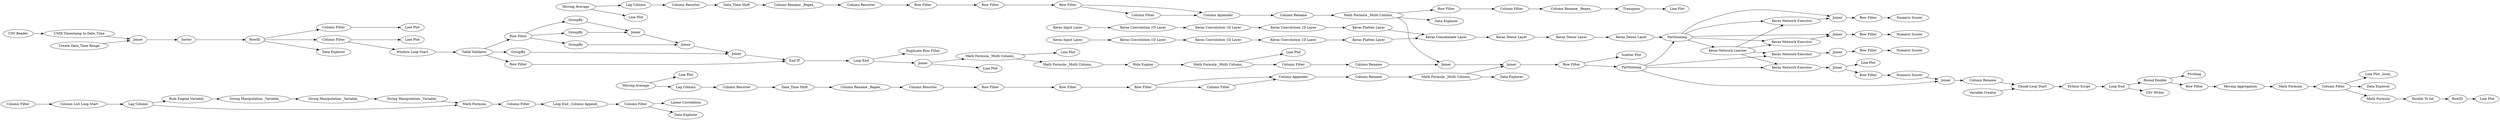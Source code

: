 digraph {
	"3864008622477282606_22" [label="String Manipulation _Variable_"]
	"4849801543873048784_65" [label="Line Plot _local_"]
	"4263266344465297277_18" [label="Column Rename _Regex_"]
	"-6059480562106620668_46" [label=Joiner]
	"3340388490618510886_42" [label="Row Filter"]
	"2872827827465799174_35" [label="Keras Convolution 1D Layer"]
	"4263266344465297277_19" [label="Column Resorter"]
	"-2852420937909490982_59" [label=RowID]
	"3864008622477282606_11" [label="Lag Column"]
	"469438708401248754_26" [label="Linear Correlation"]
	"1725025939174480668_39" [label=Joiner]
	"7399208525439052068_38" [label="Numeric Scorer"]
	"1725025939174480668_42" [label="Duplicate Row Filter"]
	"-2750520458878129584_17" [label="Line Plot"]
	"-2750520458878129584_24" [label="Data Explorer"]
	"-2750520458878129584_18" [label="Column Rename _Regex_"]
	"-6059480562106620668_43" [label="Numeric Scorer"]
	"7590750887066244853_31" [label="Column Filter"]
	"2872827827465799174_39" [label="Keras Dense Layer"]
	"4849801543873048784_66" [label=Pivoting]
	"-2852420937909490982_58" [label=Sorter]
	"4849801543873048784_75" [label="Line Plot"]
	"3864008622477282606_17" [label="Rule Engine Variable"]
	"3864008622477282606_19" [label="Math Formula"]
	"-2852420937909490982_2" [label="UNIX Timestamp to Date_Time"]
	"-2750520458878129584_15" [label="Line Plot"]
	"1725025939174480668_46" [label="Line Plot"]
	"2872827827465799174_45" [label="Keras Convolution 1D Layer"]
	"-2750520458878129584_19" [label="Column Resorter"]
	"7590750887066244853_32" [label="Column Rename _Regex_"]
	"3864008622477282606_21" [label="Column Filter"]
	"4095593180428412698_8" [label="Column Filter"]
	"109579711577888512_50" [label="Column Rename"]
	"4849801543873048784_72" [label="Moving Aggregation"]
	"1725025939174480668_33" [label="Math Formula _Multi Column_"]
	"3340388490618510886_37" [label="Line Plot"]
	"4095593180428412698_61" [label="Variable Creator"]
	"-6059480562106620668_34" [label="Keras Network Executor"]
	"1725025939174480668_30" [label=Joiner]
	"3864008622477282606_23" [label="Column Filter"]
	"4849801543873048784_80" [label="Data Explorer"]
	"-2750520458878129584_25" [label="Row Filter"]
	"1725025939174480668_43" [label="Line Plot"]
	"7590750887066244853_29" [label="Row Filter"]
	"-2750520458878129584_21" [label="Column Rename"]
	"-2750520458878129584_26" [label="Column Appender"]
	"3864008622477282606_14" [label="Column Filter"]
	"4849801543873048784_73" [label="Math Formula"]
	"4095593180428412698_68" [label=Joiner]
	"3864008622477282606_18" [label="String Manipulation _Variable_"]
	"2872827827465799174_37" [label="Keras Dense Layer"]
	"4263266344465297277_26" [label="Column Appender"]
	"-2750520458878129584_12" [label="Column Resorter"]
	"4095593180428412698_3" [label="CSV Reader"]
	"4095593180428412698_25" [label=Joiner]
	"4263266344465297277_12" [label="Column Resorter"]
	"-6059480562106620668_45" [label="Keras Network Executor"]
	"1725025939174480668_29" [label="Loop End"]
	"3340388490618510886_35" [label="Numeric Scorer"]
	"4263266344465297277_17" [label="Line Plot"]
	"4263266344465297277_16" [label="Moving Average"]
	"1725025939174480668_45" [label="Line Plot"]
	"1725025939174480668_34" [label="Column Filter"]
	"1725025939174480668_40" [label=GroupBy]
	"3340388490618510886_32" [label="Keras Network Executor"]
	"-6059480562106620668_32" [label=Partitioning]
	"3864008622477282606_16" [label="Loop End _Column Append_"]
	"1725025939174480668_47" [label="Row Filter"]
	"4263266344465297277_22" [label="Math Formula _Multi Column_"]
	"4263266344465297277_23" [label="Row Filter"]
	"1725025939174480668_37" [label="Math Formula _Multi Column_"]
	"4263266344465297277_13" [label="Date_Time Shift"]
	"2872827827465799174_34" [label="Keras Convolution 1D Layer"]
	"7133945540258062557_27" [label="Scatter Plot"]
	"4849801543873048784_68" [label="Round Double"]
	"1725025939174480668_36" [label="Rule Engine"]
	"2872827827465799174_38" [label="Keras Dense Layer"]
	"4263266344465297277_24" [label="Data Explorer"]
	"7590750887066244853_28" [label="Line Plot"]
	"1725025939174480668_61" [label="End IF"]
	"2872827827465799174_41" [label="Keras Flatten Layer"]
	"1725025939174480668_23" [label="Window Loop Start"]
	"7133945540258062557_26" [label="Row Filter"]
	"3340388490618510886_36" [label=Joiner]
	"109579711577888512_46" [label=Joiner]
	"1725025939174480668_41" [label="Column Rename"]
	"1725025939174480668_31" [label=GroupBy]
	"4095593180428412698_55" [label="Loop End"]
	"4263266344465297277_21" [label="Column Rename"]
	"-6059480562106620668_42" [label="Row Filter"]
	"7590750887066244853_30" [label=Transpose]
	"1725025939174480668_25" [label=GroupBy]
	"2872827827465799174_44" [label="Keras Convolution 1D Layer"]
	"3864008622477282606_12" [label="Column List Loop Start"]
	"7399208525439052068_42" [label="Row Filter"]
	"-2750520458878129584_22" [label="Math Formula _Multi Column_"]
	"-6059480562106620668_36" [label=Joiner]
	"-6059480562106620668_44" [label="Row Filter"]
	"4095593180428412698_43" [label="Chunk Loop Start"]
	"1725025939174480668_67" [label="Row Filter"]
	"4095593180428412698_6" [label="Column Filter"]
	"4263266344465297277_27" [label="Column Filter"]
	"1725025939174480668_48" [label=GroupBy]
	"-6059480562106620668_35" [label="Numeric Scorer"]
	"7399208525439052068_40" [label="Keras Network Executor"]
	"4095593180428412698_30" [label=Partitioning]
	"1968722119422244447_76" [label=RowID]
	"2872827827465799174_36" [label="Keras Convolution 1D Layer"]
	"3864008622477282606_20" [label="String Manipulation _Variable_"]
	"-2852420937909490982_57" [label=Joiner]
	"1725025939174480668_60" [label="Table Validator"]
	"1968722119422244447_77" [label="Math Formula"]
	"-2750520458878129584_27" [label="Column Filter"]
	"-2750520458878129584_16" [label="Moving Average"]
	"1968722119422244447_78" [label="Double To Int"]
	"4095593180428412698_53" [label="Python Script"]
	"-2750520458878129584_20" [label="Row Filter"]
	"469438708401248754_4" [label="Data Explorer"]
	"7399208525439052068_41" [label=Joiner]
	"-2750520458878129584_13" [label="Date_Time Shift"]
	"2872827827465799174_46" [label="Keras Concatenate Layer"]
	"-6059480562106620668_31" [label="Keras Network Learner"]
	"4263266344465297277_25" [label="Row Filter"]
	"469438708401248754_25" [label="Data Explorer"]
	"1725025939174480668_35" [label="Math Formula _Multi Column_"]
	"2872827827465799174_43" [label="Keras Convolution 1D Layer"]
	"4263266344465297277_20" [label="Row Filter"]
	"4849801543873048784_74" [label="Column Filter"]
	"-2852420937909490982_56" [label="Create Date_Time Range"]
	"2872827827465799174_42" [label="Keras Input Layer"]
	"4849801543873048784_69" [label="Row Filter"]
	"-2750520458878129584_11" [label="Lag Column"]
	"-2750520458878129584_23" [label="Row Filter"]
	"4263266344465297277_15" [label="Line Plot"]
	"1725025939174480668_32" [label=Joiner]
	"1725025939174480668_49" [label=Joiner]
	"4263266344465297277_11" [label="Lag Column"]
	"2872827827465799174_33" [label="Keras Input Layer"]
	"2872827827465799174_40" [label="Keras Flatten Layer"]
	"4095593180428412698_66" [label="CSV Writer"]
	"4095593180428412698_8" -> "-2750520458878129584_15"
	"3864008622477282606_19" -> "3864008622477282606_21"
	"2872827827465799174_38" -> "2872827827465799174_39"
	"-2852420937909490982_59" -> "469438708401248754_4"
	"1725025939174480668_33" -> "1725025939174480668_46"
	"1725025939174480668_40" -> "1725025939174480668_39"
	"1968722119422244447_78" -> "1968722119422244447_76"
	"7590750887066244853_30" -> "7590750887066244853_28"
	"1725025939174480668_29" -> "1725025939174480668_30"
	"2872827827465799174_33" -> "2872827827465799174_34"
	"3864008622477282606_12" -> "3864008622477282606_11"
	"3340388490618510886_35" -> "109579711577888512_46"
	"-6059480562106620668_32" -> "-6059480562106620668_45"
	"1725025939174480668_30" -> "1725025939174480668_33"
	"-6059480562106620668_31" -> "-6059480562106620668_45"
	"1725025939174480668_32" -> "1725025939174480668_39"
	"3340388490618510886_32" -> "3340388490618510886_36"
	"1725025939174480668_39" -> "1725025939174480668_49"
	"-6059480562106620668_31" -> "-6059480562106620668_34"
	"-2750520458878129584_16" -> "-2750520458878129584_11"
	"1725025939174480668_47" -> "1725025939174480668_40"
	"-6059480562106620668_31" -> "3340388490618510886_32"
	"1725025939174480668_34" -> "1725025939174480668_41"
	"-6059480562106620668_42" -> "-6059480562106620668_35"
	"4095593180428412698_61" -> "4095593180428412698_43"
	"3864008622477282606_14" -> "3864008622477282606_12"
	"1968722119422244447_76" -> "4849801543873048784_75"
	"4095593180428412698_30" -> "109579711577888512_46"
	"3864008622477282606_23" -> "469438708401248754_26"
	"2872827827465799174_35" -> "2872827827465799174_36"
	"2872827827465799174_34" -> "2872827827465799174_35"
	"-6059480562106620668_32" -> "-6059480562106620668_46"
	"3864008622477282606_21" -> "3864008622477282606_16"
	"7399208525439052068_41" -> "7399208525439052068_42"
	"4849801543873048784_74" -> "4849801543873048784_80"
	"-2750520458878129584_16" -> "-2750520458878129584_17"
	"1725025939174480668_23" -> "1725025939174480668_60"
	"3340388490618510886_36" -> "3340388490618510886_37"
	"-6059480562106620668_34" -> "-6059480562106620668_36"
	"1725025939174480668_60" -> "1725025939174480668_48"
	"4095593180428412698_55" -> "4849801543873048784_68"
	"-6059480562106620668_44" -> "-6059480562106620668_43"
	"-6059480562106620668_32" -> "-6059480562106620668_36"
	"2872827827465799174_37" -> "2872827827465799174_38"
	"4095593180428412698_68" -> "7133945540258062557_26"
	"1725025939174480668_49" -> "1725025939174480668_61"
	"4263266344465297277_27" -> "4263266344465297277_26"
	"-2750520458878129584_20" -> "-2750520458878129584_23"
	"7133945540258062557_26" -> "7133945540258062557_27"
	"2872827827465799174_40" -> "2872827827465799174_46"
	"-2852420937909490982_56" -> "-2852420937909490982_57"
	"4263266344465297277_12" -> "4263266344465297277_13"
	"4263266344465297277_16" -> "4263266344465297277_17"
	"2872827827465799174_39" -> "-6059480562106620668_32"
	"4263266344465297277_16" -> "4263266344465297277_11"
	"-2852420937909490982_59" -> "4095593180428412698_8"
	"7133945540258062557_26" -> "4095593180428412698_30"
	"-2750520458878129584_25" -> "-2750520458878129584_27"
	"-6059480562106620668_32" -> "-6059480562106620668_34"
	"1725025939174480668_33" -> "1725025939174480668_35"
	"4263266344465297277_25" -> "4263266344465297277_26"
	"4095593180428412698_30" -> "-6059480562106620668_32"
	"1725025939174480668_60" -> "1725025939174480668_67"
	"4263266344465297277_23" -> "4263266344465297277_25"
	"4263266344465297277_26" -> "4263266344465297277_21"
	"4095593180428412698_3" -> "-2852420937909490982_2"
	"4263266344465297277_22" -> "7590750887066244853_29"
	"3864008622477282606_18" -> "3864008622477282606_20"
	"-6059480562106620668_46" -> "-6059480562106620668_44"
	"7590750887066244853_29" -> "7590750887066244853_31"
	"3864008622477282606_22" -> "3864008622477282606_19"
	"1725025939174480668_36" -> "1725025939174480668_37"
	"-2750520458878129584_27" -> "-2750520458878129584_26"
	"7590750887066244853_32" -> "7590750887066244853_30"
	"4263266344465297277_11" -> "4263266344465297277_12"
	"2872827827465799174_36" -> "2872827827465799174_40"
	"4263266344465297277_20" -> "4263266344465297277_23"
	"-2750520458878129584_13" -> "-2750520458878129584_18"
	"4263266344465297277_13" -> "4263266344465297277_18"
	"3340388490618510886_42" -> "3340388490618510886_35"
	"109579711577888512_46" -> "109579711577888512_50"
	"1725025939174480668_35" -> "1725025939174480668_36"
	"2872827827465799174_46" -> "2872827827465799174_37"
	"4095593180428412698_25" -> "4095593180428412698_68"
	"4095593180428412698_30" -> "3340388490618510886_32"
	"1725025939174480668_47" -> "1725025939174480668_25"
	"2872827827465799174_41" -> "2872827827465799174_46"
	"-2750520458878129584_18" -> "-2750520458878129584_19"
	"-2852420937909490982_59" -> "4095593180428412698_6"
	"4849801543873048784_73" -> "4849801543873048784_74"
	"3864008622477282606_20" -> "3864008622477282606_22"
	"1725025939174480668_48" -> "1725025939174480668_49"
	"-2750520458878129584_25" -> "-2750520458878129584_26"
	"4849801543873048784_74" -> "1968722119422244447_77"
	"3864008622477282606_23" -> "469438708401248754_25"
	"-2750520458878129584_23" -> "-2750520458878129584_25"
	"4095593180428412698_55" -> "4095593180428412698_66"
	"-2750520458878129584_21" -> "-2750520458878129584_22"
	"4095593180428412698_43" -> "4095593180428412698_53"
	"7399208525439052068_40" -> "7399208525439052068_41"
	"3864008622477282606_16" -> "3864008622477282606_23"
	"4095593180428412698_53" -> "4095593180428412698_55"
	"1725025939174480668_61" -> "1725025939174480668_29"
	"-6059480562106620668_32" -> "-6059480562106620668_31"
	"1725025939174480668_31" -> "1725025939174480668_32"
	"-2852420937909490982_58" -> "-2852420937909490982_59"
	"3864008622477282606_11" -> "3864008622477282606_17"
	"3864008622477282606_11" -> "3864008622477282606_19"
	"4095593180428412698_6" -> "4263266344465297277_15"
	"1725025939174480668_60" -> "1725025939174480668_47"
	"4849801543873048784_74" -> "4849801543873048784_65"
	"1725025939174480668_30" -> "1725025939174480668_43"
	"1725025939174480668_41" -> "4095593180428412698_25"
	"-2750520458878129584_19" -> "-2750520458878129584_20"
	"7399208525439052068_42" -> "7399208525439052068_38"
	"4849801543873048784_68" -> "4849801543873048784_66"
	"4849801543873048784_69" -> "4849801543873048784_72"
	"2872827827465799174_43" -> "2872827827465799174_41"
	"4849801543873048784_68" -> "4849801543873048784_69"
	"-2750520458878129584_26" -> "-2750520458878129584_21"
	"-2750520458878129584_22" -> "-2750520458878129584_24"
	"3340388490618510886_36" -> "3340388490618510886_42"
	"2872827827465799174_42" -> "2872827827465799174_44"
	"-6059480562106620668_31" -> "7399208525439052068_40"
	"2872827827465799174_44" -> "2872827827465799174_45"
	"7590750887066244853_31" -> "7590750887066244853_32"
	"1725025939174480668_67" -> "1725025939174480668_61"
	"1725025939174480668_25" -> "1725025939174480668_32"
	"4263266344465297277_21" -> "4263266344465297277_22"
	"-2750520458878129584_22" -> "4095593180428412698_68"
	"4263266344465297277_19" -> "4263266344465297277_20"
	"-2750520458878129584_12" -> "-2750520458878129584_13"
	"4263266344465297277_22" -> "4263266344465297277_24"
	"4263266344465297277_18" -> "4263266344465297277_19"
	"-2852420937909490982_2" -> "-2852420937909490982_57"
	"1725025939174480668_37" -> "1725025939174480668_34"
	"109579711577888512_50" -> "4095593180428412698_43"
	"1725025939174480668_47" -> "1725025939174480668_31"
	"-6059480562106620668_36" -> "-6059480562106620668_42"
	"1968722119422244447_77" -> "1968722119422244447_78"
	"4849801543873048784_72" -> "4849801543873048784_73"
	"-2852420937909490982_57" -> "-2852420937909490982_58"
	"4095593180428412698_6" -> "1725025939174480668_23"
	"4095593180428412698_30" -> "7399208525439052068_40"
	"4263266344465297277_25" -> "4263266344465297277_27"
	"1725025939174480668_29" -> "1725025939174480668_42"
	"1725025939174480668_37" -> "1725025939174480668_45"
	"-6059480562106620668_45" -> "-6059480562106620668_46"
	"2872827827465799174_45" -> "2872827827465799174_43"
	"-2750520458878129584_11" -> "-2750520458878129584_12"
	"3864008622477282606_17" -> "3864008622477282606_18"
	"4263266344465297277_22" -> "4095593180428412698_25"
	rankdir=LR
}
